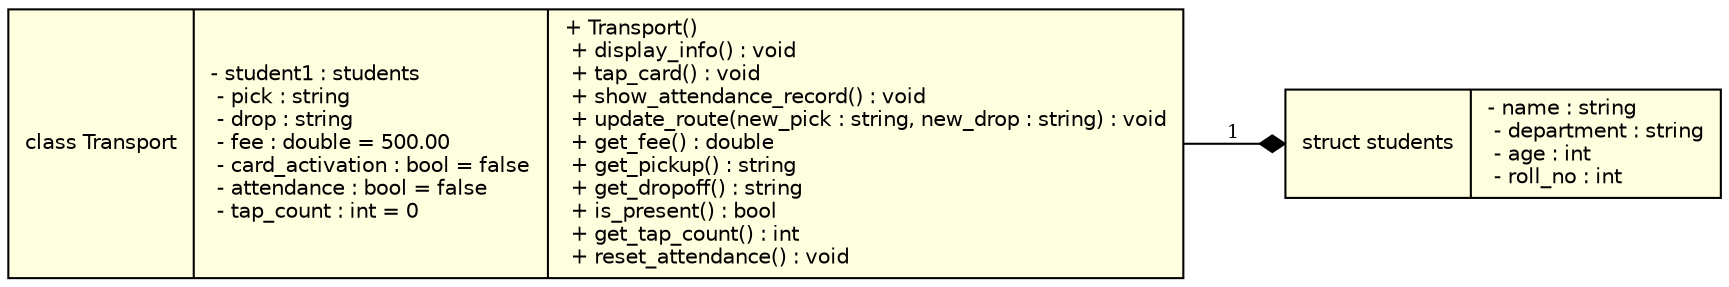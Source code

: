 digraph UML {
    rankdir=LR;
    node [shape=record, fontname=Helvetica, fontsize=10, style=filled, fillcolor=lightyellow];

    Students [label="{struct students| - name : string\l - department : string\l - age : int\l - roll_no : int\l}"];

    Transport [label="{class Transport|
    - student1 : students\l
    - pick : string\l
    - drop : string\l
    - fee : double = 500.00\l
    - card_activation : bool = false\l
    - attendance : bool = false\l
    - tap_count : int = 0\l|
    + Transport()\l
    + display_info() : void\l
    + tap_card() : void\l
    + show_attendance_record() : void\l
    + update_route(new_pick : string, new_drop : string) : void\l
    + get_fee() : double\l
    + get_pickup() : string\l
    + get_dropoff() : string\l
    + is_present() : bool\l
    + get_tap_count() : int\l
    + reset_attendance() : void\l}"];

    // Relationship: Transport has-a Students
    Transport -> Students [arrowhead=diamond, label=" 1 ", fontsize=9];
}


